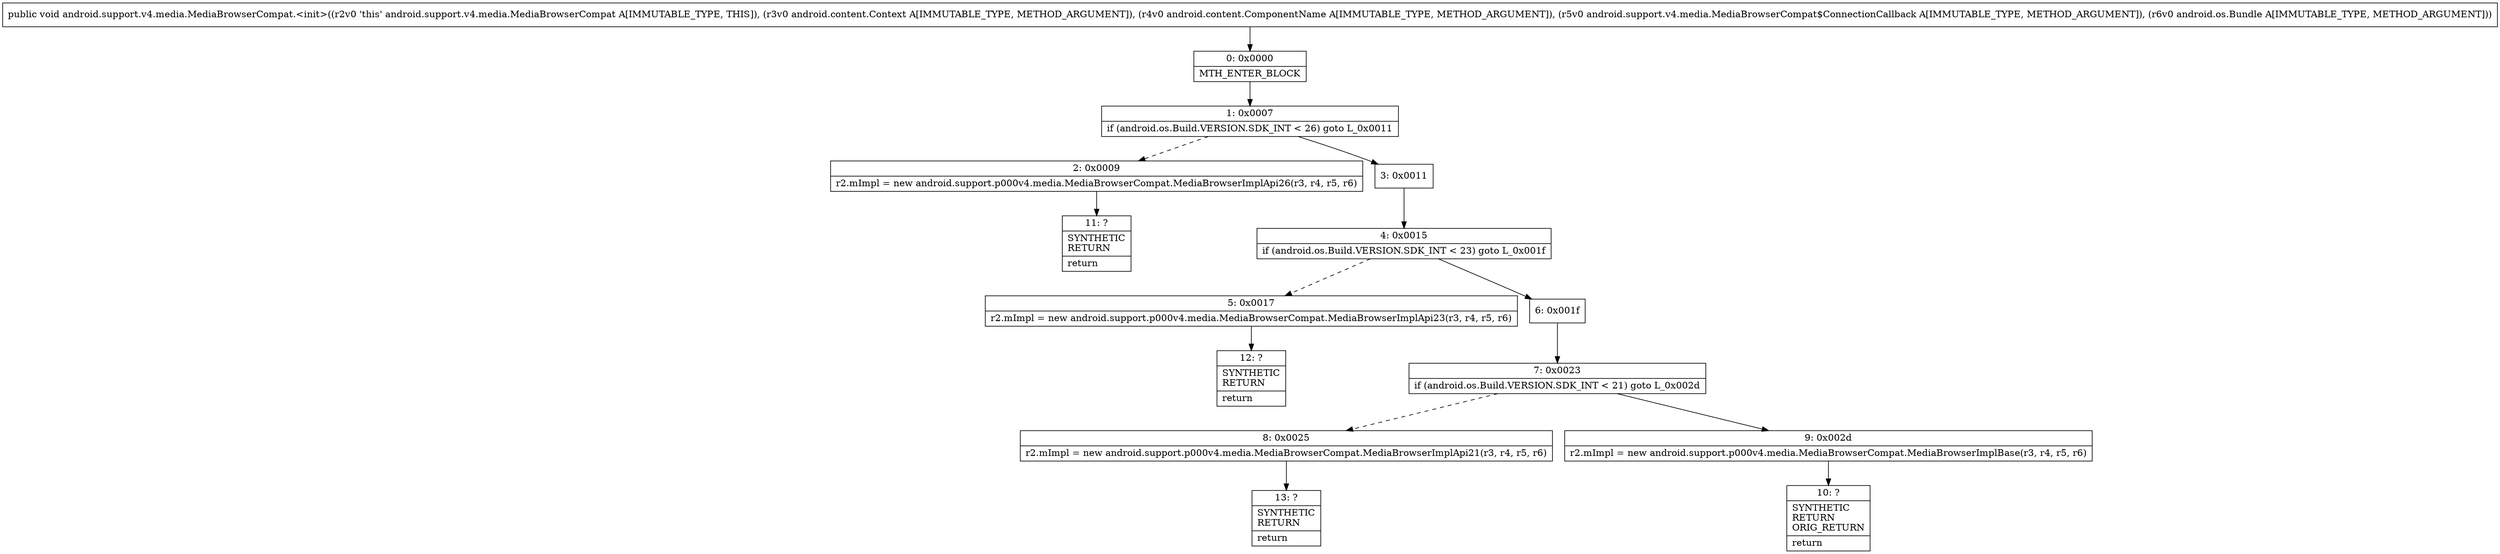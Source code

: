 digraph "CFG forandroid.support.v4.media.MediaBrowserCompat.\<init\>(Landroid\/content\/Context;Landroid\/content\/ComponentName;Landroid\/support\/v4\/media\/MediaBrowserCompat$ConnectionCallback;Landroid\/os\/Bundle;)V" {
Node_0 [shape=record,label="{0\:\ 0x0000|MTH_ENTER_BLOCK\l}"];
Node_1 [shape=record,label="{1\:\ 0x0007|if (android.os.Build.VERSION.SDK_INT \< 26) goto L_0x0011\l}"];
Node_2 [shape=record,label="{2\:\ 0x0009|r2.mImpl = new android.support.p000v4.media.MediaBrowserCompat.MediaBrowserImplApi26(r3, r4, r5, r6)\l}"];
Node_3 [shape=record,label="{3\:\ 0x0011}"];
Node_4 [shape=record,label="{4\:\ 0x0015|if (android.os.Build.VERSION.SDK_INT \< 23) goto L_0x001f\l}"];
Node_5 [shape=record,label="{5\:\ 0x0017|r2.mImpl = new android.support.p000v4.media.MediaBrowserCompat.MediaBrowserImplApi23(r3, r4, r5, r6)\l}"];
Node_6 [shape=record,label="{6\:\ 0x001f}"];
Node_7 [shape=record,label="{7\:\ 0x0023|if (android.os.Build.VERSION.SDK_INT \< 21) goto L_0x002d\l}"];
Node_8 [shape=record,label="{8\:\ 0x0025|r2.mImpl = new android.support.p000v4.media.MediaBrowserCompat.MediaBrowserImplApi21(r3, r4, r5, r6)\l}"];
Node_9 [shape=record,label="{9\:\ 0x002d|r2.mImpl = new android.support.p000v4.media.MediaBrowserCompat.MediaBrowserImplBase(r3, r4, r5, r6)\l}"];
Node_10 [shape=record,label="{10\:\ ?|SYNTHETIC\lRETURN\lORIG_RETURN\l|return\l}"];
Node_11 [shape=record,label="{11\:\ ?|SYNTHETIC\lRETURN\l|return\l}"];
Node_12 [shape=record,label="{12\:\ ?|SYNTHETIC\lRETURN\l|return\l}"];
Node_13 [shape=record,label="{13\:\ ?|SYNTHETIC\lRETURN\l|return\l}"];
MethodNode[shape=record,label="{public void android.support.v4.media.MediaBrowserCompat.\<init\>((r2v0 'this' android.support.v4.media.MediaBrowserCompat A[IMMUTABLE_TYPE, THIS]), (r3v0 android.content.Context A[IMMUTABLE_TYPE, METHOD_ARGUMENT]), (r4v0 android.content.ComponentName A[IMMUTABLE_TYPE, METHOD_ARGUMENT]), (r5v0 android.support.v4.media.MediaBrowserCompat$ConnectionCallback A[IMMUTABLE_TYPE, METHOD_ARGUMENT]), (r6v0 android.os.Bundle A[IMMUTABLE_TYPE, METHOD_ARGUMENT])) }"];
MethodNode -> Node_0;
Node_0 -> Node_1;
Node_1 -> Node_2[style=dashed];
Node_1 -> Node_3;
Node_2 -> Node_11;
Node_3 -> Node_4;
Node_4 -> Node_5[style=dashed];
Node_4 -> Node_6;
Node_5 -> Node_12;
Node_6 -> Node_7;
Node_7 -> Node_8[style=dashed];
Node_7 -> Node_9;
Node_8 -> Node_13;
Node_9 -> Node_10;
}

